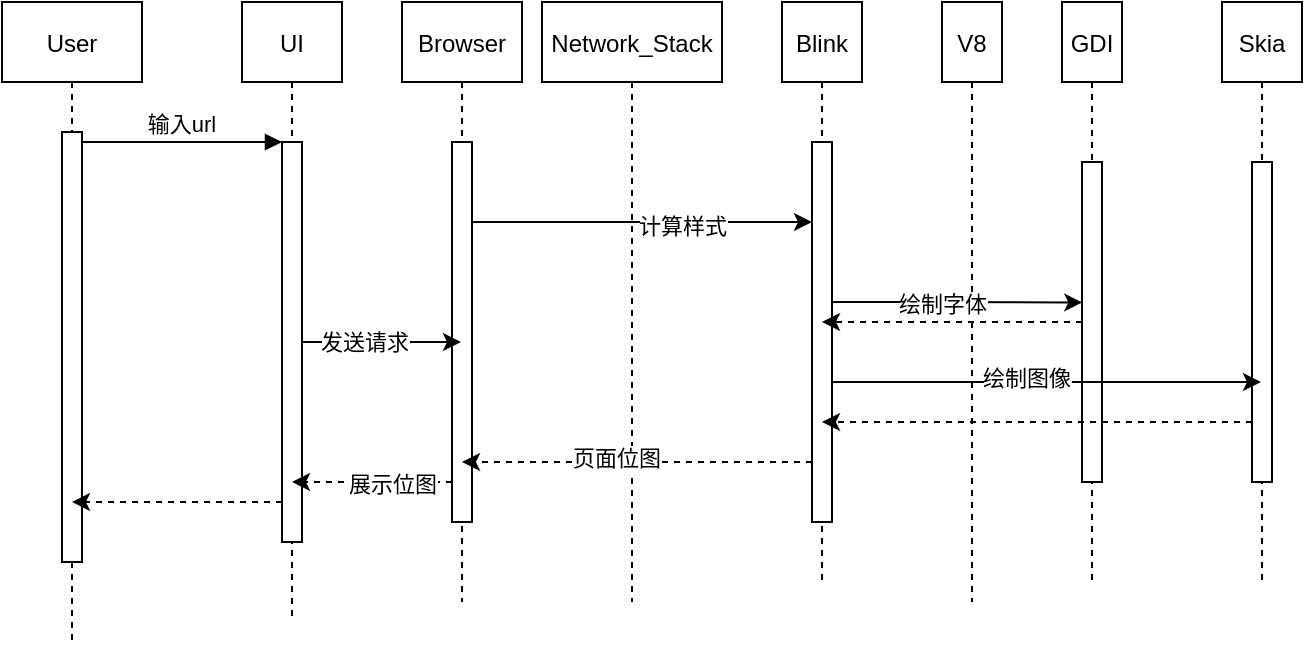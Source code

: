<mxfile version="13.9.2" type="github">
  <diagram id="kgpKYQtTHZ0yAKxKKP6v" name="Page-1">
    <mxGraphModel dx="716" dy="403" grid="1" gridSize="10" guides="1" tooltips="1" connect="1" arrows="1" fold="1" page="1" pageScale="1" pageWidth="850" pageHeight="1100" math="0" shadow="0">
      <root>
        <mxCell id="0" />
        <mxCell id="1" parent="0" />
        <mxCell id="3nuBFxr9cyL0pnOWT2aG-1" value="User" style="shape=umlLifeline;perimeter=lifelinePerimeter;container=1;collapsible=0;recursiveResize=0;rounded=0;shadow=0;strokeWidth=1;" parent="1" vertex="1">
          <mxGeometry x="150" y="80" width="70" height="320" as="geometry" />
        </mxCell>
        <mxCell id="3nuBFxr9cyL0pnOWT2aG-2" value="" style="points=[];perimeter=orthogonalPerimeter;rounded=0;shadow=0;strokeWidth=1;" parent="3nuBFxr9cyL0pnOWT2aG-1" vertex="1">
          <mxGeometry x="30" y="65" width="10" height="215" as="geometry" />
        </mxCell>
        <mxCell id="3nuBFxr9cyL0pnOWT2aG-5" value="UI" style="shape=umlLifeline;perimeter=lifelinePerimeter;container=1;collapsible=0;recursiveResize=0;rounded=0;shadow=0;strokeWidth=1;" parent="1" vertex="1">
          <mxGeometry x="270" y="80" width="50" height="310" as="geometry" />
        </mxCell>
        <mxCell id="3nuBFxr9cyL0pnOWT2aG-6" value="" style="points=[];perimeter=orthogonalPerimeter;rounded=0;shadow=0;strokeWidth=1;" parent="3nuBFxr9cyL0pnOWT2aG-5" vertex="1">
          <mxGeometry x="20" y="70" width="10" height="200" as="geometry" />
        </mxCell>
        <mxCell id="3nuBFxr9cyL0pnOWT2aG-8" value="输入url" style="verticalAlign=bottom;endArrow=block;entryX=0;entryY=0;shadow=0;strokeWidth=1;" parent="1" source="3nuBFxr9cyL0pnOWT2aG-2" target="3nuBFxr9cyL0pnOWT2aG-6" edge="1">
          <mxGeometry relative="1" as="geometry">
            <mxPoint x="275" y="160" as="sourcePoint" />
          </mxGeometry>
        </mxCell>
        <mxCell id="crptFzDaPNoczP9c6zco-2" value="Browser" style="shape=umlLifeline;perimeter=lifelinePerimeter;container=1;collapsible=0;recursiveResize=0;rounded=0;shadow=0;strokeWidth=1;" vertex="1" parent="1">
          <mxGeometry x="350" y="80" width="60" height="300" as="geometry" />
        </mxCell>
        <mxCell id="crptFzDaPNoczP9c6zco-3" value="" style="points=[];perimeter=orthogonalPerimeter;rounded=0;shadow=0;strokeWidth=1;" vertex="1" parent="crptFzDaPNoczP9c6zco-2">
          <mxGeometry x="25" y="70" width="10" height="190" as="geometry" />
        </mxCell>
        <mxCell id="crptFzDaPNoczP9c6zco-4" value="Network_Stack" style="shape=umlLifeline;perimeter=lifelinePerimeter;container=1;collapsible=0;recursiveResize=0;rounded=0;shadow=0;strokeWidth=1;" vertex="1" parent="1">
          <mxGeometry x="420" y="80" width="90" height="300" as="geometry" />
        </mxCell>
        <mxCell id="crptFzDaPNoczP9c6zco-6" value="Blink" style="shape=umlLifeline;perimeter=lifelinePerimeter;container=1;collapsible=0;recursiveResize=0;rounded=0;shadow=0;strokeWidth=1;" vertex="1" parent="1">
          <mxGeometry x="540" y="80" width="40" height="290" as="geometry" />
        </mxCell>
        <mxCell id="crptFzDaPNoczP9c6zco-7" value="" style="points=[];perimeter=orthogonalPerimeter;rounded=0;shadow=0;strokeWidth=1;" vertex="1" parent="crptFzDaPNoczP9c6zco-6">
          <mxGeometry x="15" y="70" width="10" height="190" as="geometry" />
        </mxCell>
        <mxCell id="crptFzDaPNoczP9c6zco-8" value="V8" style="shape=umlLifeline;perimeter=lifelinePerimeter;container=1;collapsible=0;recursiveResize=0;rounded=0;shadow=0;strokeWidth=1;" vertex="1" parent="1">
          <mxGeometry x="620" y="80" width="30" height="300" as="geometry" />
        </mxCell>
        <mxCell id="crptFzDaPNoczP9c6zco-10" value="GDI" style="shape=umlLifeline;perimeter=lifelinePerimeter;container=1;collapsible=0;recursiveResize=0;rounded=0;shadow=0;strokeWidth=1;" vertex="1" parent="1">
          <mxGeometry x="680" y="80" width="30" height="290" as="geometry" />
        </mxCell>
        <mxCell id="crptFzDaPNoczP9c6zco-11" value="" style="points=[];perimeter=orthogonalPerimeter;rounded=0;shadow=0;strokeWidth=1;" vertex="1" parent="crptFzDaPNoczP9c6zco-10">
          <mxGeometry x="10" y="80" width="10" height="160" as="geometry" />
        </mxCell>
        <mxCell id="crptFzDaPNoczP9c6zco-12" value="Skia" style="shape=umlLifeline;perimeter=lifelinePerimeter;container=1;collapsible=0;recursiveResize=0;rounded=0;shadow=0;strokeWidth=1;" vertex="1" parent="1">
          <mxGeometry x="760" y="80" width="40" height="290" as="geometry" />
        </mxCell>
        <mxCell id="crptFzDaPNoczP9c6zco-13" value="" style="points=[];perimeter=orthogonalPerimeter;rounded=0;shadow=0;strokeWidth=1;" vertex="1" parent="crptFzDaPNoczP9c6zco-12">
          <mxGeometry x="15" y="80" width="10" height="160" as="geometry" />
        </mxCell>
        <mxCell id="crptFzDaPNoczP9c6zco-14" style="edgeStyle=orthogonalEdgeStyle;rounded=0;orthogonalLoop=1;jettySize=auto;html=1;" edge="1" parent="1" source="3nuBFxr9cyL0pnOWT2aG-6" target="crptFzDaPNoczP9c6zco-2">
          <mxGeometry relative="1" as="geometry">
            <Array as="points">
              <mxPoint x="360" y="170" />
              <mxPoint x="360" y="170" />
            </Array>
          </mxGeometry>
        </mxCell>
        <mxCell id="crptFzDaPNoczP9c6zco-15" value="发送请求" style="edgeLabel;html=1;align=center;verticalAlign=middle;resizable=0;points=[];" vertex="1" connectable="0" parent="crptFzDaPNoczP9c6zco-14">
          <mxGeometry x="0.51" y="-29" relative="1" as="geometry">
            <mxPoint x="-29" y="-29" as="offset" />
          </mxGeometry>
        </mxCell>
        <mxCell id="crptFzDaPNoczP9c6zco-18" style="edgeStyle=orthogonalEdgeStyle;rounded=0;orthogonalLoop=1;jettySize=auto;html=1;" edge="1" parent="1" source="crptFzDaPNoczP9c6zco-3" target="crptFzDaPNoczP9c6zco-7">
          <mxGeometry relative="1" as="geometry">
            <Array as="points">
              <mxPoint x="520" y="190" />
              <mxPoint x="520" y="190" />
            </Array>
          </mxGeometry>
        </mxCell>
        <mxCell id="crptFzDaPNoczP9c6zco-19" value="计算样式" style="edgeLabel;html=1;align=center;verticalAlign=middle;resizable=0;points=[];" vertex="1" connectable="0" parent="crptFzDaPNoczP9c6zco-18">
          <mxGeometry x="0.229" y="-2" relative="1" as="geometry">
            <mxPoint as="offset" />
          </mxGeometry>
        </mxCell>
        <mxCell id="crptFzDaPNoczP9c6zco-20" style="edgeStyle=orthogonalEdgeStyle;rounded=0;orthogonalLoop=1;jettySize=auto;html=1;entryX=0.014;entryY=0.439;entryDx=0;entryDy=0;entryPerimeter=0;" edge="1" parent="1" source="crptFzDaPNoczP9c6zco-7" target="crptFzDaPNoczP9c6zco-11">
          <mxGeometry relative="1" as="geometry">
            <Array as="points">
              <mxPoint x="610" y="230" />
              <mxPoint x="610" y="230" />
            </Array>
          </mxGeometry>
        </mxCell>
        <mxCell id="crptFzDaPNoczP9c6zco-21" value="绘制字体" style="edgeLabel;html=1;align=center;verticalAlign=middle;resizable=0;points=[];" vertex="1" connectable="0" parent="crptFzDaPNoczP9c6zco-20">
          <mxGeometry x="0.0" y="-8" relative="1" as="geometry">
            <mxPoint x="-8" y="-7" as="offset" />
          </mxGeometry>
        </mxCell>
        <mxCell id="crptFzDaPNoczP9c6zco-22" style="edgeStyle=orthogonalEdgeStyle;rounded=0;orthogonalLoop=1;jettySize=auto;html=1;dashed=1;" edge="1" parent="1" source="crptFzDaPNoczP9c6zco-11" target="crptFzDaPNoczP9c6zco-6">
          <mxGeometry relative="1" as="geometry">
            <mxPoint x="580" y="240" as="targetPoint" />
            <Array as="points">
              <mxPoint x="590" y="240" />
              <mxPoint x="590" y="240" />
            </Array>
          </mxGeometry>
        </mxCell>
        <mxCell id="crptFzDaPNoczP9c6zco-23" style="edgeStyle=orthogonalEdgeStyle;rounded=0;orthogonalLoop=1;jettySize=auto;html=1;" edge="1" parent="1" source="crptFzDaPNoczP9c6zco-7" target="crptFzDaPNoczP9c6zco-12">
          <mxGeometry relative="1" as="geometry">
            <Array as="points">
              <mxPoint x="720" y="270" />
              <mxPoint x="720" y="270" />
            </Array>
          </mxGeometry>
        </mxCell>
        <mxCell id="crptFzDaPNoczP9c6zco-24" value="绘制图像" style="edgeLabel;html=1;align=center;verticalAlign=middle;resizable=0;points=[];" vertex="1" connectable="0" parent="crptFzDaPNoczP9c6zco-23">
          <mxGeometry x="-0.099" y="2" relative="1" as="geometry">
            <mxPoint as="offset" />
          </mxGeometry>
        </mxCell>
        <mxCell id="crptFzDaPNoczP9c6zco-27" style="edgeStyle=orthogonalEdgeStyle;rounded=0;orthogonalLoop=1;jettySize=auto;html=1;dashed=1;" edge="1" parent="1" source="crptFzDaPNoczP9c6zco-13" target="crptFzDaPNoczP9c6zco-6">
          <mxGeometry relative="1" as="geometry">
            <Array as="points">
              <mxPoint x="710" y="290" />
              <mxPoint x="710" y="290" />
            </Array>
          </mxGeometry>
        </mxCell>
        <mxCell id="crptFzDaPNoczP9c6zco-28" style="edgeStyle=orthogonalEdgeStyle;rounded=0;orthogonalLoop=1;jettySize=auto;html=1;dashed=1;" edge="1" parent="1" source="crptFzDaPNoczP9c6zco-7" target="crptFzDaPNoczP9c6zco-2">
          <mxGeometry relative="1" as="geometry">
            <Array as="points">
              <mxPoint x="510" y="310" />
              <mxPoint x="510" y="310" />
            </Array>
          </mxGeometry>
        </mxCell>
        <mxCell id="crptFzDaPNoczP9c6zco-29" value="页面位图" style="edgeLabel;html=1;align=center;verticalAlign=middle;resizable=0;points=[];" vertex="1" connectable="0" parent="crptFzDaPNoczP9c6zco-28">
          <mxGeometry x="0.126" y="-2" relative="1" as="geometry">
            <mxPoint as="offset" />
          </mxGeometry>
        </mxCell>
        <mxCell id="crptFzDaPNoczP9c6zco-30" style="edgeStyle=orthogonalEdgeStyle;rounded=0;orthogonalLoop=1;jettySize=auto;html=1;dashed=1;" edge="1" parent="1" source="crptFzDaPNoczP9c6zco-3" target="3nuBFxr9cyL0pnOWT2aG-5">
          <mxGeometry relative="1" as="geometry">
            <Array as="points">
              <mxPoint x="360" y="320" />
              <mxPoint x="360" y="320" />
            </Array>
          </mxGeometry>
        </mxCell>
        <mxCell id="crptFzDaPNoczP9c6zco-31" value="展示位图" style="edgeLabel;html=1;align=center;verticalAlign=middle;resizable=0;points=[];" vertex="1" connectable="0" parent="crptFzDaPNoczP9c6zco-30">
          <mxGeometry x="-0.235" y="1" relative="1" as="geometry">
            <mxPoint as="offset" />
          </mxGeometry>
        </mxCell>
        <mxCell id="crptFzDaPNoczP9c6zco-33" style="edgeStyle=orthogonalEdgeStyle;rounded=0;orthogonalLoop=1;jettySize=auto;html=1;dashed=1;" edge="1" parent="1" source="3nuBFxr9cyL0pnOWT2aG-6" target="3nuBFxr9cyL0pnOWT2aG-1">
          <mxGeometry relative="1" as="geometry">
            <Array as="points">
              <mxPoint x="240" y="330" />
              <mxPoint x="240" y="330" />
            </Array>
          </mxGeometry>
        </mxCell>
      </root>
    </mxGraphModel>
  </diagram>
</mxfile>
